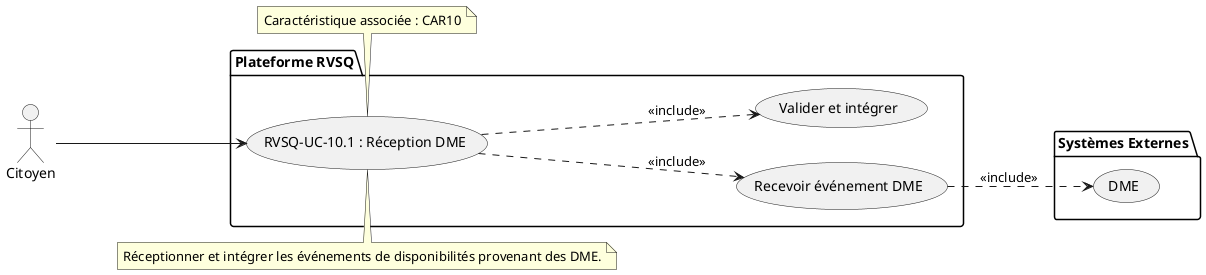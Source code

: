 @startuml RVSQ-UC-10_1_Reception_DME
left to right direction
actor "Citoyen" as a1

package "Plateforme RVSQ" {
  usecase "RVSQ-UC-10.1 : Réception DME" as UC101
  usecase "Recevoir événement DME" as UC101_1
  usecase "Valider et intégrer" as UC101_2
}

package "Systèmes Externes" {
  usecase "DME" as DME
}

a1 --> UC101

UC101 ..> UC101_1 : <<include>>
UC101 ..> UC101_2 : <<include>>
UC101_1 ..> DME : <<include>>

note top of UC101
Réceptionner et intégrer les événements de disponibilités provenant des DME.
end note

note bottom of UC101
Caractéristique associée : CAR10
end note
@enduml